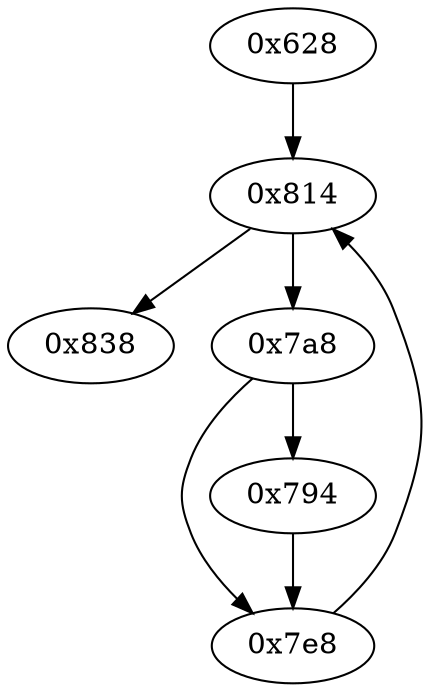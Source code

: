 strict digraph "" {
	graph ["edge"="{}",
		file="/Users/mark/Documents//论文//第二篇论文//2018-08-24交论文后的备份/2019/CFG/simple-hash-functions/elfhash/1576_recovered.dot",
		"graph"="{u'file': u'/Users/mark/Documents//\u8bba\u6587//\u7b2c\u4e8c\u7bc7\u8bba\u6587//2018-08-24\u4ea4\u8bba\u6587\u540e\u7684\u5907\u4efd/\
2019/CFG/simple-hash-functions/elfhash/1576_recovered.dot'}",
		"node"="{u'opcode': u''}"
	];
	"0x814"	 [opcode="[u'str', u'str', u'str', u'ldr', u'ldr', u'ldr', u'cmp', u'mov', u'b']"];
	"0x838"	 [opcode="[u'ldr', u'sub', u'pop']"];
	"0x814" -> "0x838";
	"0x7a8"	 [opcode="[u'ldr', u'lsl', u'str', u'ldr', u'ldrb', u'strb', u'ldr', u'b']"];
	"0x814" -> "0x7a8";
	"0x7e8"	 [opcode="[u'ldr', u'mov', u'bic', u'ldr', u'add', u'ldr', u'add', u'b']"];
	"0x7e8" -> "0x814";
	"0x628"	 [opcode="[u'push', u'add', u'sub', u'ldr', u'ldr', u'ldr', u'b']"];
	"0x628" -> "0x814";
	"0x794"	 [opcode="[u'ldr', u'lsr', u'str', u'ldr', u'b']"];
	"0x794" -> "0x7e8";
	"0x7a8" -> "0x7e8";
	"0x7a8" -> "0x794";
}
